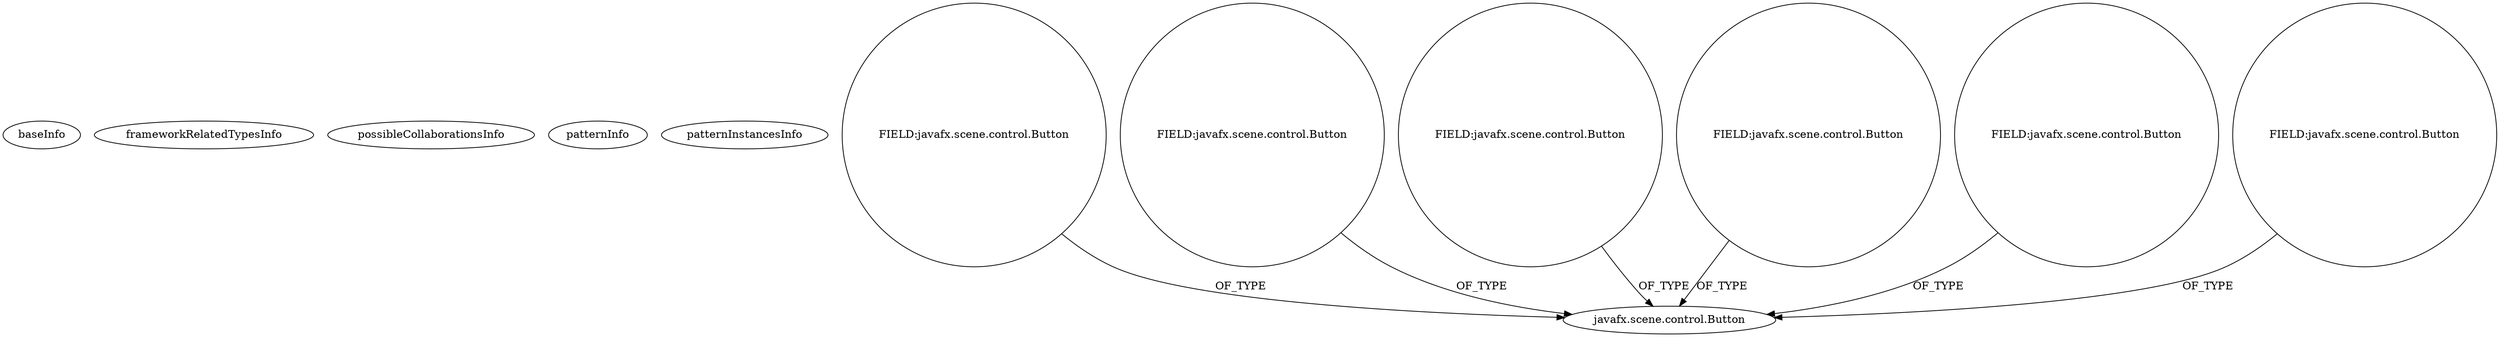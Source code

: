 digraph {
baseInfo[graphId=296,category="pattern",isAnonymous=false,possibleRelation=false]
frameworkRelatedTypesInfo[]
possibleCollaborationsInfo[]
patternInfo[frequency=19.0,patternRootClient=null]
patternInstancesInfo[0="candybibby-Snake~/candybibby-Snake/Snake-master/src/graphicsJavaFX/Controller.java~Controller~2239",1="iloop-kiosk-KIOSK-Project~/iloop-kiosk-KIOSK-Project/KIOSK-Project-master/src/oit/iloop/kiosk/kiosk_examination/ExaminationMainController.java~ExaminationMainController~3122",2="weltensturm-milca~/weltensturm-milca/milca-master/src/milca/GUIController.java~GUIController~4745",3="sk44-javafx-mirroring-tool~/sk44-javafx-mirroring-tool/javafx-mirroring-tool-master/src/main/java/sk44/mirroringtool/MainWindowController.java~MainWindowController~4211",4="if12b051-SWP_Paint~/if12b051-SWP_Paint/SWP_Paint-master/SWP_Paint/src/gui/MainController.java~MainController~3089",5="dony1990-ProsDesktop~/dony1990-ProsDesktop/ProsDesktop-master/src/nicon/NiconDesktop/guifx/NiconNavigator/NavegadorController.java~NavegadorController~2563",6="tgregerson-lc3~/tgregerson-lc3/lc3-master/LC3Sim/src/lc3sim/ui/UIFXMain.java~UIFXMain~4520",7="henrik-bak-scbuildplanner~/henrik-bak-scbuildplanner/scbuildplanner-master/src/main/java/com/ezzored/starcraftbuildplanner/controller/MainWindowController.java~MainWindowController~2923",8="amonker-Trans~/amonker-Trans/Trans-master/src/cn/jingyun/trans/MainPane.java~MainPane~1847",9="mouradsaadi-LO23-IHM~/mouradsaadi-LO23-IHM/LO23-IHM-master/Sudoku-IHM/src/sudoko/ihm/vue/FXMLDocumentController.java~FXMLDocumentController~3651",10="bianconejo-CEFX~/bianconejo-CEFX/CEFX-master/src/cefx/CEPrincipalController.java~CEPrincipalController~2114",11="RomeoGolf-BC~/RomeoGolf-BC/BC-master/src/romeogolf/bc/MainController.java~MainController~1142",12="weltensturm-milca~/weltensturm-milca/milca-master/src/milca/GUI.java~GUI~4747",13="hock323-eventManager~/hock323-eventManager/EventManager-master/src/eventManager/controller/pokerTournament/TournamentController.java~TournamentController~3009",14="VectorSoftworks-MediaRealmOfficial~/VectorSoftworks-MediaRealmOfficial/MediaRealmOfficial-master/src/net/vectorgaming/mediarealm/ui/controllers/ComponentController.java~ComponentController~1586",15="diogocs1-FPessoais~/diogocs1-FPessoais/FPessoais-master/FinancasPessoais/src/app/controllers/HomeController.java~HomeController~2490",16="Edenm-BlackJack~/Edenm-BlackJack/BlackJack-master/src/View/TableController.java~TableController~394",17="walker-clint-AIProj3~/walker-clint-AIProj3/AIProj3-master/src/application/GameBoardController.java~GameBoardController~4712",18="Dahwar-Calculator~/Dahwar-Calculator/Calculator-master/src/fr/alsace/lacroix/calculator/SampleController.java~SampleController~308"]
7[label="javafx.scene.control.Button",vertexType="FRAMEWORK_CLASS_TYPE",isFrameworkType=false]
18[label="FIELD:javafx.scene.control.Button",vertexType="FIELD_DECLARATION",isFrameworkType=false,shape=circle]
22[label="FIELD:javafx.scene.control.Button",vertexType="FIELD_DECLARATION",isFrameworkType=false,shape=circle]
28[label="FIELD:javafx.scene.control.Button",vertexType="FIELD_DECLARATION",isFrameworkType=false,shape=circle]
48[label="FIELD:javafx.scene.control.Button",vertexType="FIELD_DECLARATION",isFrameworkType=false,shape=circle]
16[label="FIELD:javafx.scene.control.Button",vertexType="FIELD_DECLARATION",isFrameworkType=false,shape=circle]
38[label="FIELD:javafx.scene.control.Button",vertexType="FIELD_DECLARATION",isFrameworkType=false,shape=circle]
48->7[label="OF_TYPE"]
38->7[label="OF_TYPE"]
22->7[label="OF_TYPE"]
28->7[label="OF_TYPE"]
18->7[label="OF_TYPE"]
16->7[label="OF_TYPE"]
}
